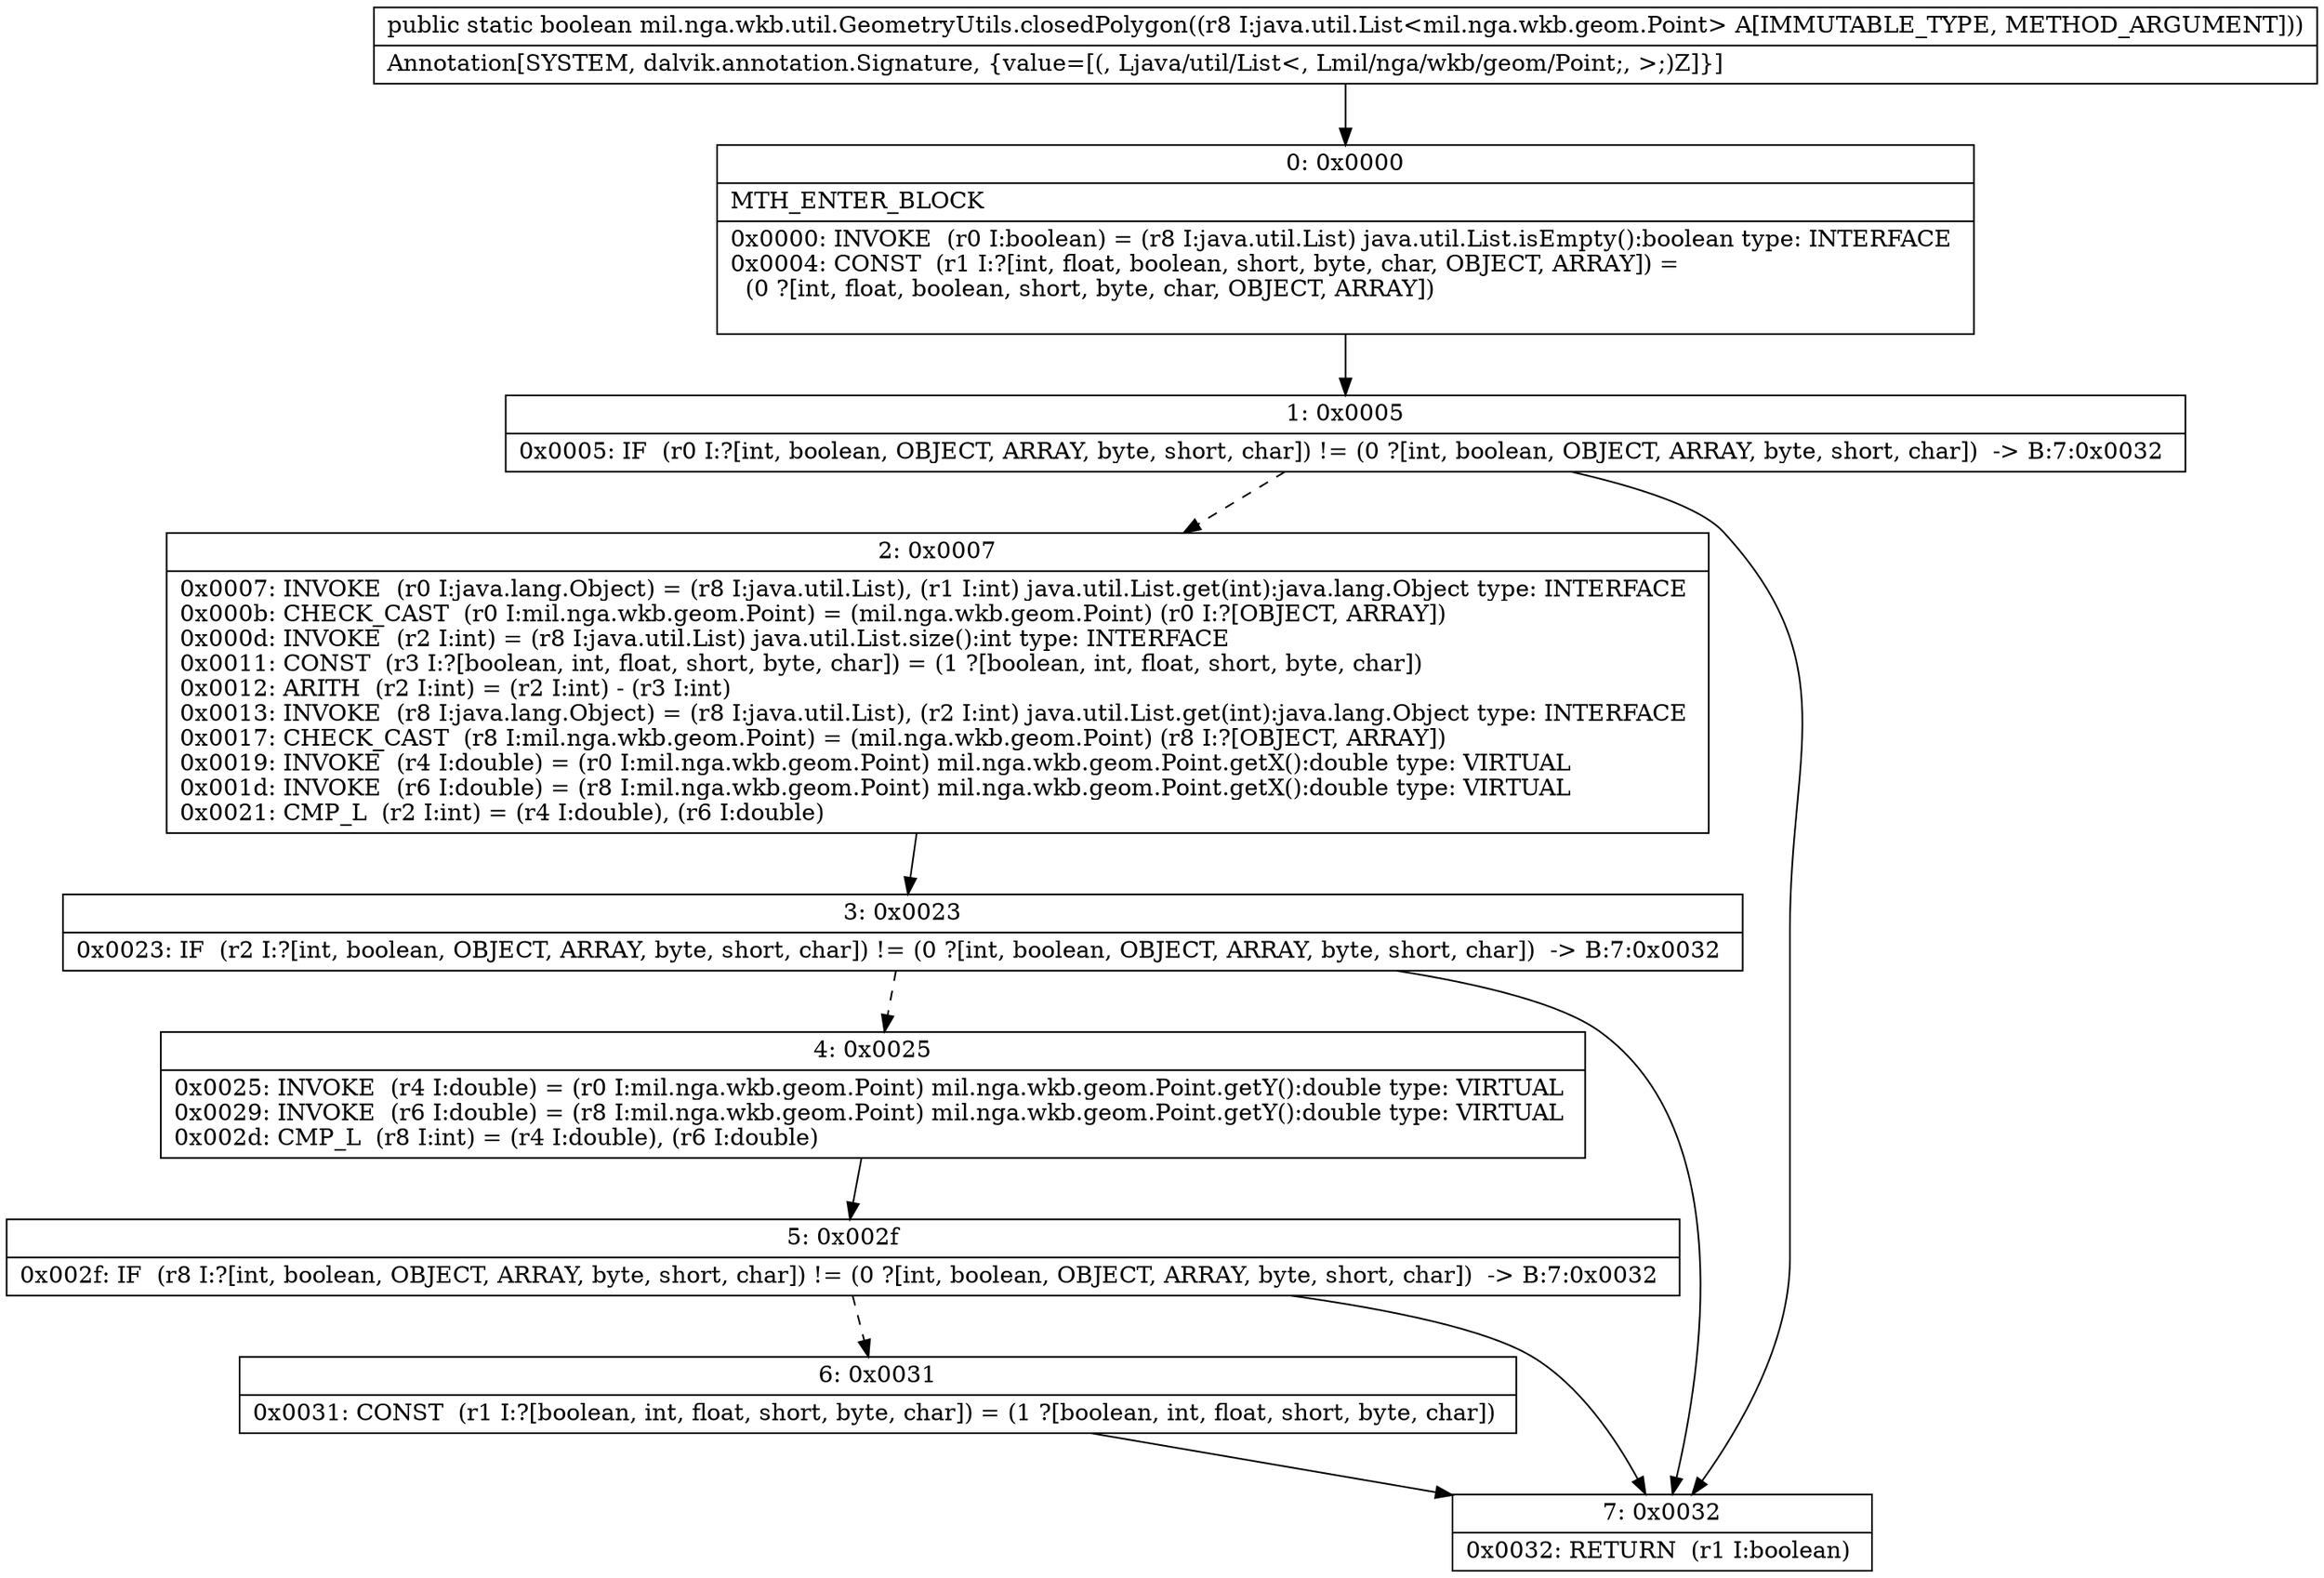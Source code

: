 digraph "CFG formil.nga.wkb.util.GeometryUtils.closedPolygon(Ljava\/util\/List;)Z" {
Node_0 [shape=record,label="{0\:\ 0x0000|MTH_ENTER_BLOCK\l|0x0000: INVOKE  (r0 I:boolean) = (r8 I:java.util.List) java.util.List.isEmpty():boolean type: INTERFACE \l0x0004: CONST  (r1 I:?[int, float, boolean, short, byte, char, OBJECT, ARRAY]) = \l  (0 ?[int, float, boolean, short, byte, char, OBJECT, ARRAY])\l \l}"];
Node_1 [shape=record,label="{1\:\ 0x0005|0x0005: IF  (r0 I:?[int, boolean, OBJECT, ARRAY, byte, short, char]) != (0 ?[int, boolean, OBJECT, ARRAY, byte, short, char])  \-\> B:7:0x0032 \l}"];
Node_2 [shape=record,label="{2\:\ 0x0007|0x0007: INVOKE  (r0 I:java.lang.Object) = (r8 I:java.util.List), (r1 I:int) java.util.List.get(int):java.lang.Object type: INTERFACE \l0x000b: CHECK_CAST  (r0 I:mil.nga.wkb.geom.Point) = (mil.nga.wkb.geom.Point) (r0 I:?[OBJECT, ARRAY]) \l0x000d: INVOKE  (r2 I:int) = (r8 I:java.util.List) java.util.List.size():int type: INTERFACE \l0x0011: CONST  (r3 I:?[boolean, int, float, short, byte, char]) = (1 ?[boolean, int, float, short, byte, char]) \l0x0012: ARITH  (r2 I:int) = (r2 I:int) \- (r3 I:int) \l0x0013: INVOKE  (r8 I:java.lang.Object) = (r8 I:java.util.List), (r2 I:int) java.util.List.get(int):java.lang.Object type: INTERFACE \l0x0017: CHECK_CAST  (r8 I:mil.nga.wkb.geom.Point) = (mil.nga.wkb.geom.Point) (r8 I:?[OBJECT, ARRAY]) \l0x0019: INVOKE  (r4 I:double) = (r0 I:mil.nga.wkb.geom.Point) mil.nga.wkb.geom.Point.getX():double type: VIRTUAL \l0x001d: INVOKE  (r6 I:double) = (r8 I:mil.nga.wkb.geom.Point) mil.nga.wkb.geom.Point.getX():double type: VIRTUAL \l0x0021: CMP_L  (r2 I:int) = (r4 I:double), (r6 I:double) \l}"];
Node_3 [shape=record,label="{3\:\ 0x0023|0x0023: IF  (r2 I:?[int, boolean, OBJECT, ARRAY, byte, short, char]) != (0 ?[int, boolean, OBJECT, ARRAY, byte, short, char])  \-\> B:7:0x0032 \l}"];
Node_4 [shape=record,label="{4\:\ 0x0025|0x0025: INVOKE  (r4 I:double) = (r0 I:mil.nga.wkb.geom.Point) mil.nga.wkb.geom.Point.getY():double type: VIRTUAL \l0x0029: INVOKE  (r6 I:double) = (r8 I:mil.nga.wkb.geom.Point) mil.nga.wkb.geom.Point.getY():double type: VIRTUAL \l0x002d: CMP_L  (r8 I:int) = (r4 I:double), (r6 I:double) \l}"];
Node_5 [shape=record,label="{5\:\ 0x002f|0x002f: IF  (r8 I:?[int, boolean, OBJECT, ARRAY, byte, short, char]) != (0 ?[int, boolean, OBJECT, ARRAY, byte, short, char])  \-\> B:7:0x0032 \l}"];
Node_6 [shape=record,label="{6\:\ 0x0031|0x0031: CONST  (r1 I:?[boolean, int, float, short, byte, char]) = (1 ?[boolean, int, float, short, byte, char]) \l}"];
Node_7 [shape=record,label="{7\:\ 0x0032|0x0032: RETURN  (r1 I:boolean) \l}"];
MethodNode[shape=record,label="{public static boolean mil.nga.wkb.util.GeometryUtils.closedPolygon((r8 I:java.util.List\<mil.nga.wkb.geom.Point\> A[IMMUTABLE_TYPE, METHOD_ARGUMENT]))  | Annotation[SYSTEM, dalvik.annotation.Signature, \{value=[(, Ljava\/util\/List\<, Lmil\/nga\/wkb\/geom\/Point;, \>;)Z]\}]\l}"];
MethodNode -> Node_0;
Node_0 -> Node_1;
Node_1 -> Node_2[style=dashed];
Node_1 -> Node_7;
Node_2 -> Node_3;
Node_3 -> Node_4[style=dashed];
Node_3 -> Node_7;
Node_4 -> Node_5;
Node_5 -> Node_6[style=dashed];
Node_5 -> Node_7;
Node_6 -> Node_7;
}

